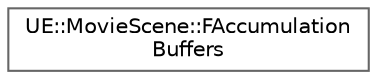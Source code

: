 digraph "Graphical Class Hierarchy"
{
 // INTERACTIVE_SVG=YES
 // LATEX_PDF_SIZE
  bgcolor="transparent";
  edge [fontname=Helvetica,fontsize=10,labelfontname=Helvetica,labelfontsize=10];
  node [fontname=Helvetica,fontsize=10,shape=box,height=0.2,width=0.4];
  rankdir="LR";
  Node0 [id="Node000000",label="UE::MovieScene::FAccumulation\lBuffers",height=0.2,width=0.4,color="grey40", fillcolor="white", style="filled",URL="$de/d00/structUE_1_1MovieScene_1_1FAccumulationBuffers.html",tooltip="Struct that maintains accumulation buffers for each blend type, one buffer per float result component..."];
}
